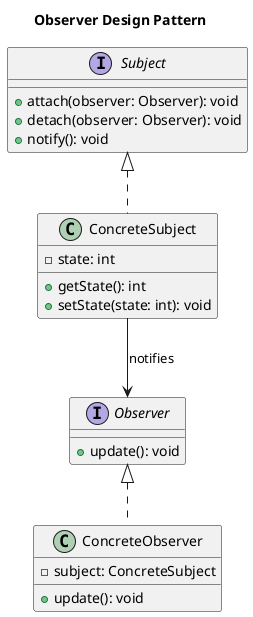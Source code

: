 @startuml
title Observer Design Pattern

interface Subject {
    + attach(observer: Observer): void
    + detach(observer: Observer): void
    + notify(): void
}

interface Observer {
    + update(): void
}

class ConcreteSubject {
    - state: int
    + getState(): int
    + setState(state: int): void
}

class ConcreteObserver {
    - subject: ConcreteSubject
    + update(): void
}

Subject <|.. ConcreteSubject
Observer <|.. ConcreteObserver
ConcreteSubject --> Observer : notifies

@enduml